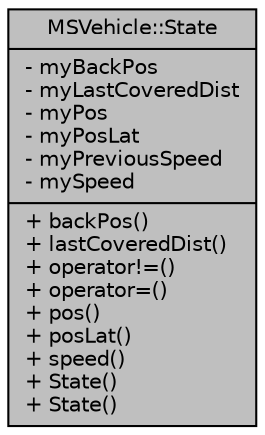digraph "MSVehicle::State"
{
  edge [fontname="Helvetica",fontsize="10",labelfontname="Helvetica",labelfontsize="10"];
  node [fontname="Helvetica",fontsize="10",shape=record];
  Node1 [label="{MSVehicle::State\n|- myBackPos\l- myLastCoveredDist\l- myPos\l- myPosLat\l- myPreviousSpeed\l- mySpeed\l|+ backPos()\l+ lastCoveredDist()\l+ operator!=()\l+ operator=()\l+ pos()\l+ posLat()\l+ speed()\l+ State()\l+ State()\l}",height=0.2,width=0.4,color="black", fillcolor="grey75", style="filled", fontcolor="black"];
}
